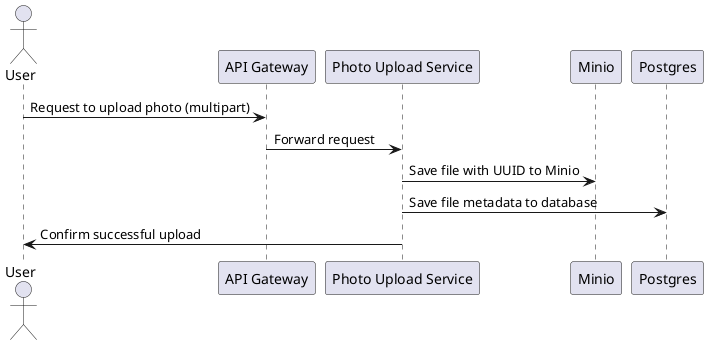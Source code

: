 @startuml
actor User as U
participant "API Gateway" as AG
participant "Photo Upload Service" as PUS
participant "Minio" as M
participant "Postgres" as P

U -> AG: Request to upload photo (multipart)
AG -> PUS: Forward request
PUS -> M: Save file with UUID to Minio
PUS -> P: Save file metadata to database
PUS -> U: Confirm successful upload

@enduml
